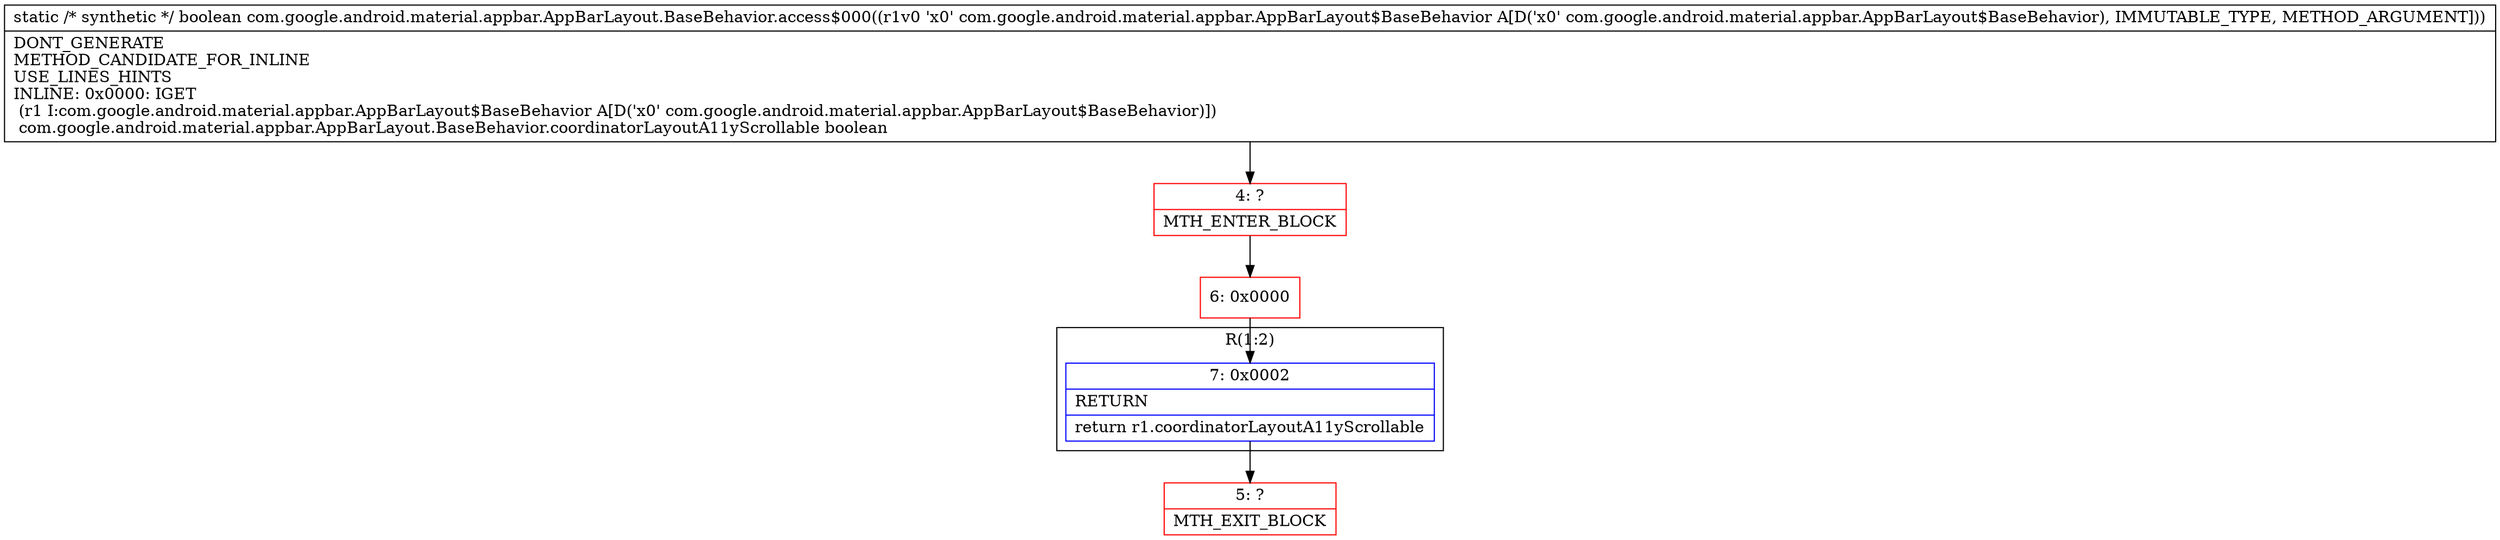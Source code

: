 digraph "CFG forcom.google.android.material.appbar.AppBarLayout.BaseBehavior.access$000(Lcom\/google\/android\/material\/appbar\/AppBarLayout$BaseBehavior;)Z" {
subgraph cluster_Region_39923377 {
label = "R(1:2)";
node [shape=record,color=blue];
Node_7 [shape=record,label="{7\:\ 0x0002|RETURN\l|return r1.coordinatorLayoutA11yScrollable\l}"];
}
Node_4 [shape=record,color=red,label="{4\:\ ?|MTH_ENTER_BLOCK\l}"];
Node_6 [shape=record,color=red,label="{6\:\ 0x0000}"];
Node_5 [shape=record,color=red,label="{5\:\ ?|MTH_EXIT_BLOCK\l}"];
MethodNode[shape=record,label="{static \/* synthetic *\/ boolean com.google.android.material.appbar.AppBarLayout.BaseBehavior.access$000((r1v0 'x0' com.google.android.material.appbar.AppBarLayout$BaseBehavior A[D('x0' com.google.android.material.appbar.AppBarLayout$BaseBehavior), IMMUTABLE_TYPE, METHOD_ARGUMENT]))  | DONT_GENERATE\lMETHOD_CANDIDATE_FOR_INLINE\lUSE_LINES_HINTS\lINLINE: 0x0000: IGET  \l  (r1 I:com.google.android.material.appbar.AppBarLayout$BaseBehavior A[D('x0' com.google.android.material.appbar.AppBarLayout$BaseBehavior)])\l com.google.android.material.appbar.AppBarLayout.BaseBehavior.coordinatorLayoutA11yScrollable boolean\l}"];
MethodNode -> Node_4;Node_7 -> Node_5;
Node_4 -> Node_6;
Node_6 -> Node_7;
}

